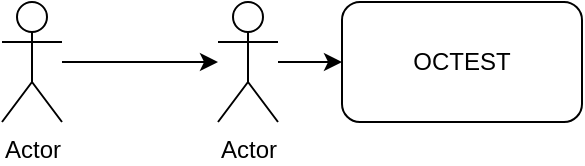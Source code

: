 <mxfile version="10.4.0" type="github"><diagram id="N6hGiax_ZqDKu6EljISW" name="Page-1"><mxGraphModel dx="2244" dy="764" grid="1" gridSize="10" guides="1" tooltips="1" connect="1" arrows="1" fold="1" page="1" pageScale="1" pageWidth="850" pageHeight="1100" math="0" shadow="0"><root><mxCell id="0"/><mxCell id="1" parent="0"/><mxCell id="UJJfsTYNI4G_qbdcIBUK-1" value="OCTEST" style="rounded=1;whiteSpace=wrap;html=1;" vertex="1" parent="1"><mxGeometry x="90" y="190" width="120" height="60" as="geometry"/></mxCell><mxCell id="UJJfsTYNI4G_qbdcIBUK-4" value="" style="edgeStyle=orthogonalEdgeStyle;rounded=0;orthogonalLoop=1;jettySize=auto;html=1;" edge="1" parent="1" source="UJJfsTYNI4G_qbdcIBUK-2" target="UJJfsTYNI4G_qbdcIBUK-3"><mxGeometry relative="1" as="geometry"/></mxCell><mxCell id="UJJfsTYNI4G_qbdcIBUK-2" value="Actor" style="shape=umlActor;verticalLabelPosition=bottom;labelBackgroundColor=#ffffff;verticalAlign=top;html=1;outlineConnect=0;" vertex="1" parent="1"><mxGeometry x="-80" y="190" width="30" height="60" as="geometry"/></mxCell><mxCell id="UJJfsTYNI4G_qbdcIBUK-5" value="" style="edgeStyle=orthogonalEdgeStyle;rounded=0;orthogonalLoop=1;jettySize=auto;html=1;" edge="1" parent="1" source="UJJfsTYNI4G_qbdcIBUK-3" target="UJJfsTYNI4G_qbdcIBUK-1"><mxGeometry relative="1" as="geometry"/></mxCell><mxCell id="UJJfsTYNI4G_qbdcIBUK-3" value="Actor" style="shape=umlActor;verticalLabelPosition=bottom;labelBackgroundColor=#ffffff;verticalAlign=top;html=1;outlineConnect=0;" vertex="1" parent="1"><mxGeometry x="28" y="190" width="30" height="60" as="geometry"/></mxCell></root></mxGraphModel></diagram></mxfile>
